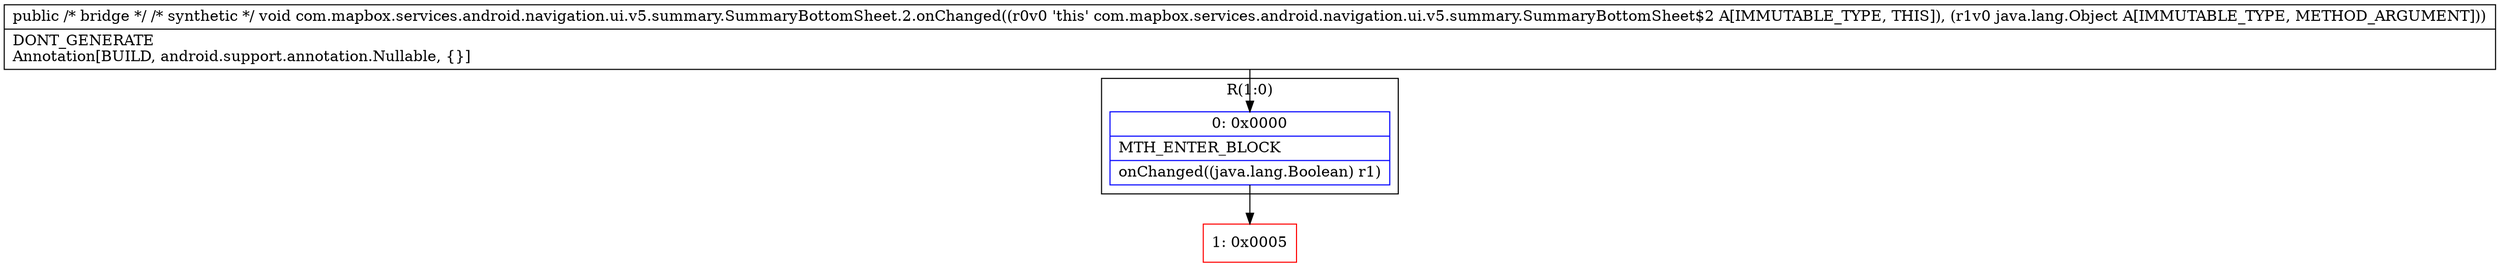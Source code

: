 digraph "CFG forcom.mapbox.services.android.navigation.ui.v5.summary.SummaryBottomSheet.2.onChanged(Ljava\/lang\/Object;)V" {
subgraph cluster_Region_1888301496 {
label = "R(1:0)";
node [shape=record,color=blue];
Node_0 [shape=record,label="{0\:\ 0x0000|MTH_ENTER_BLOCK\l|onChanged((java.lang.Boolean) r1)\l}"];
}
Node_1 [shape=record,color=red,label="{1\:\ 0x0005}"];
MethodNode[shape=record,label="{public \/* bridge *\/ \/* synthetic *\/ void com.mapbox.services.android.navigation.ui.v5.summary.SummaryBottomSheet.2.onChanged((r0v0 'this' com.mapbox.services.android.navigation.ui.v5.summary.SummaryBottomSheet$2 A[IMMUTABLE_TYPE, THIS]), (r1v0 java.lang.Object A[IMMUTABLE_TYPE, METHOD_ARGUMENT]))  | DONT_GENERATE\lAnnotation[BUILD, android.support.annotation.Nullable, \{\}]\l}"];
MethodNode -> Node_0;
Node_0 -> Node_1;
}

